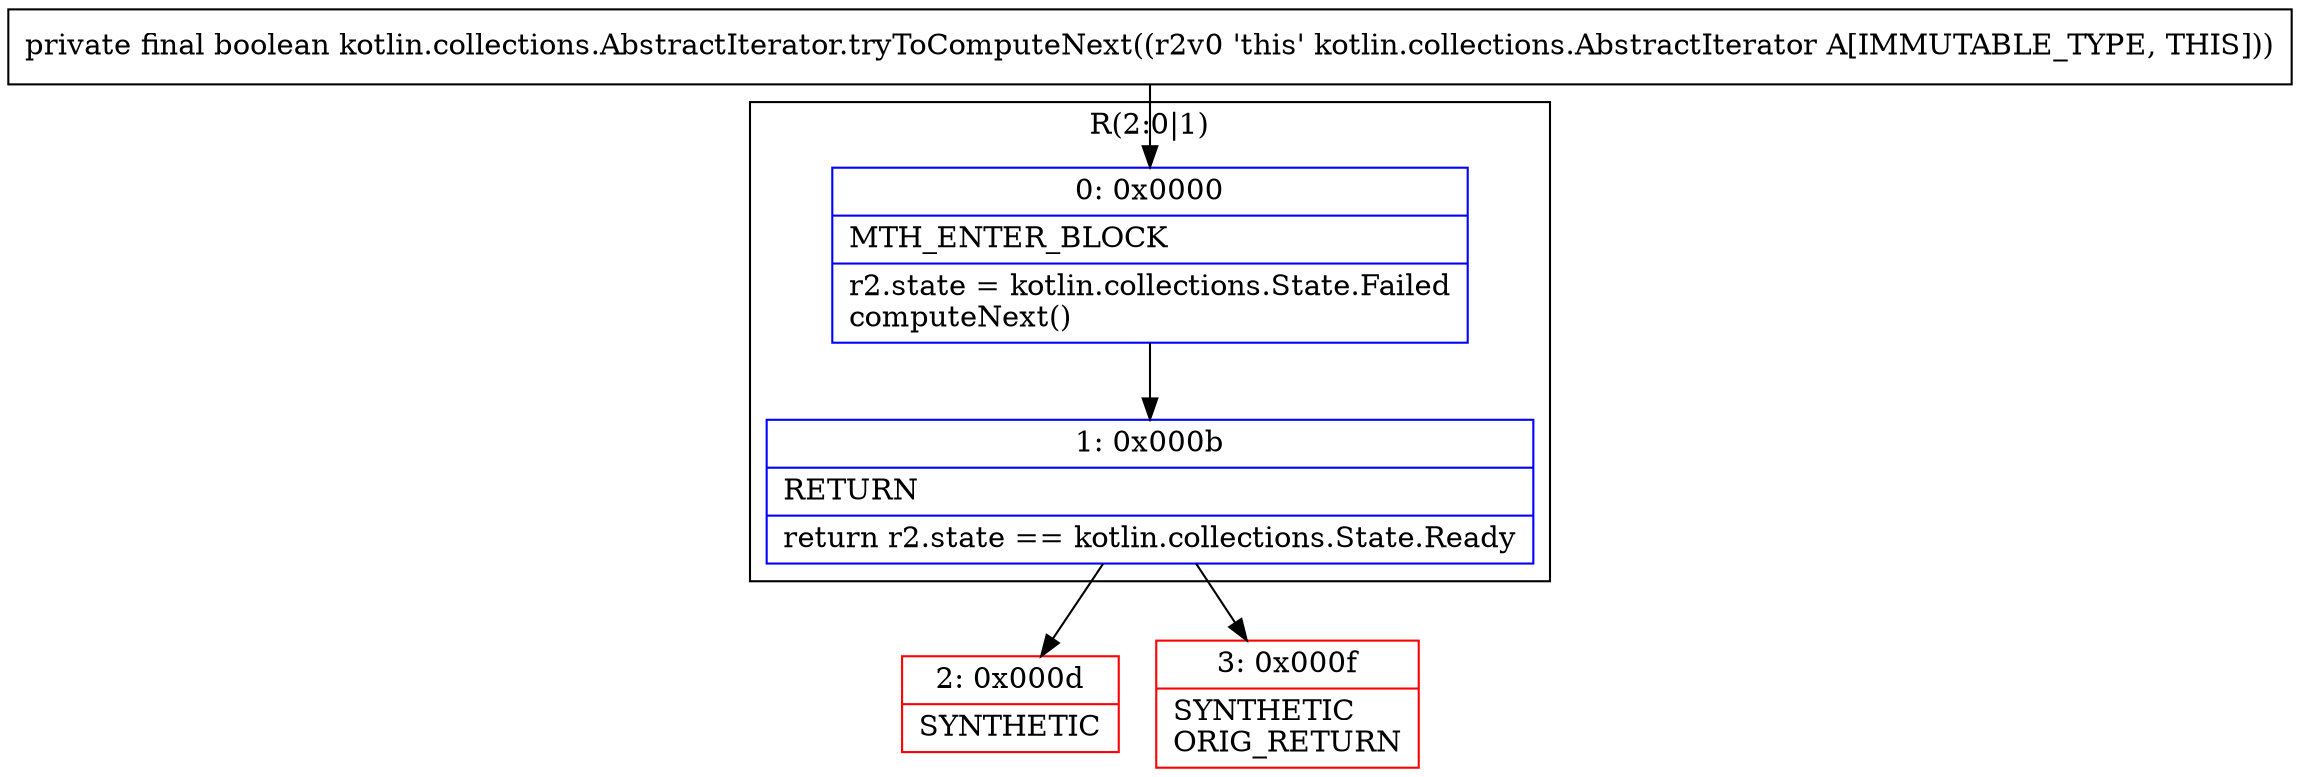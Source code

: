digraph "CFG forkotlin.collections.AbstractIterator.tryToComputeNext()Z" {
subgraph cluster_Region_1434314560 {
label = "R(2:0|1)";
node [shape=record,color=blue];
Node_0 [shape=record,label="{0\:\ 0x0000|MTH_ENTER_BLOCK\l|r2.state = kotlin.collections.State.Failed\lcomputeNext()\l}"];
Node_1 [shape=record,label="{1\:\ 0x000b|RETURN\l|return r2.state == kotlin.collections.State.Ready\l}"];
}
Node_2 [shape=record,color=red,label="{2\:\ 0x000d|SYNTHETIC\l}"];
Node_3 [shape=record,color=red,label="{3\:\ 0x000f|SYNTHETIC\lORIG_RETURN\l}"];
MethodNode[shape=record,label="{private final boolean kotlin.collections.AbstractIterator.tryToComputeNext((r2v0 'this' kotlin.collections.AbstractIterator A[IMMUTABLE_TYPE, THIS])) }"];
MethodNode -> Node_0;
Node_0 -> Node_1;
Node_1 -> Node_2;
Node_1 -> Node_3;
}

